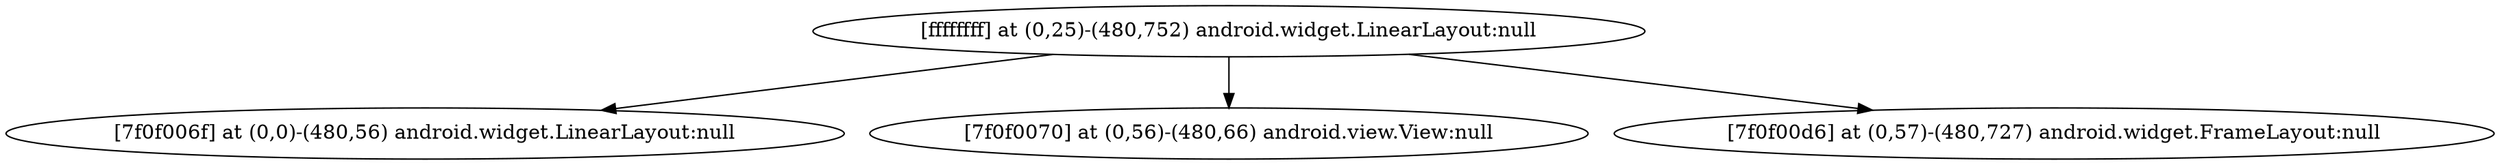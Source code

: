 strict digraph G {
  1 [ label="[ffffffff] at (0,25)-(480,752) android.widget.LinearLayout:null" ];
  2 [ label="[7f0f006f] at (0,0)-(480,56) android.widget.LinearLayout:null" ];
  3 [ label="[7f0f0070] at (0,56)-(480,66) android.view.View:null" ];
  4 [ label="[7f0f00d6] at (0,57)-(480,727) android.widget.FrameLayout:null" ];
  1 -> 2;
  1 -> 3;
  1 -> 4;
}
